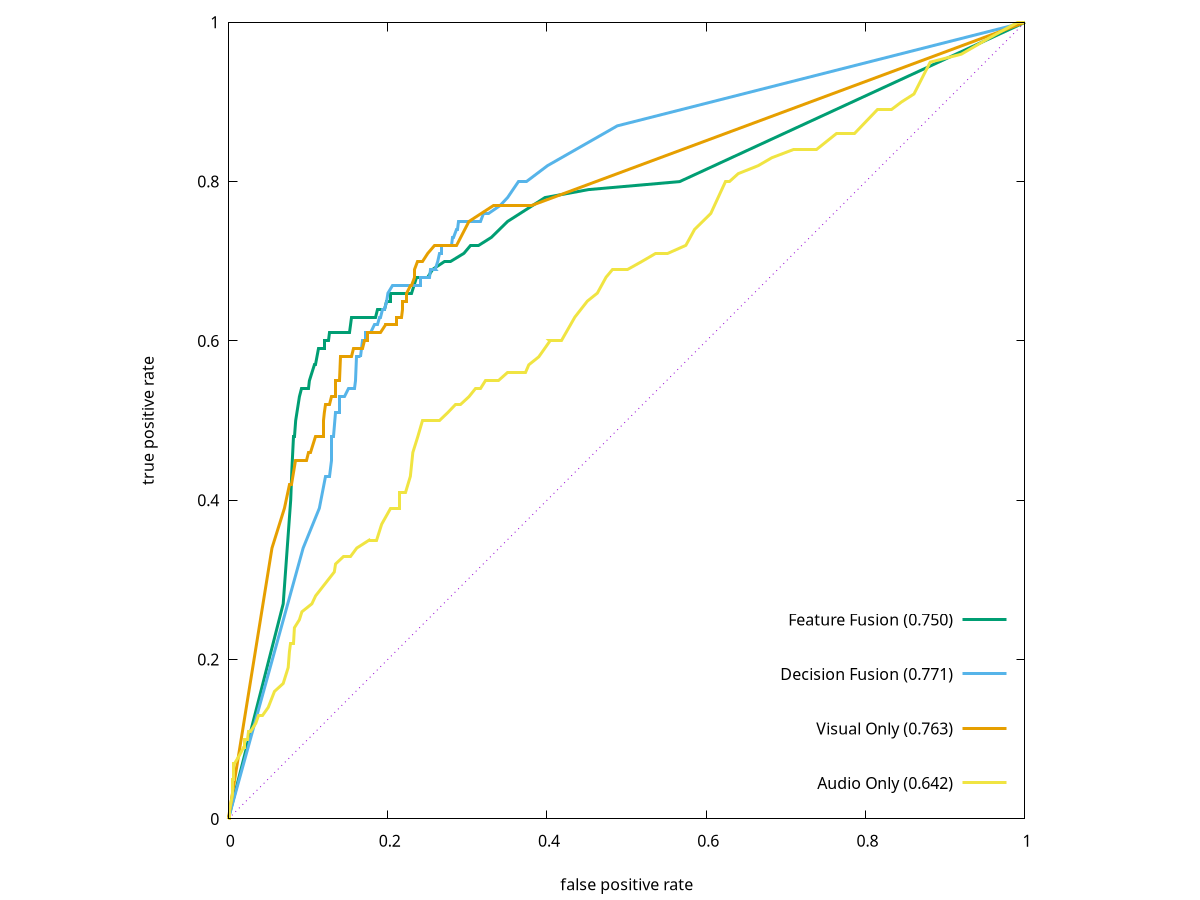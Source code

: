 #genearted by plot_roc.sh
set term tikz size 10,10
#set title 'mug'
set key right bottom spacing 2.5
set xlabel 'false positive rate' offset 0,-.5
set ylabel 'true positive rate' offset -2,0
set size square
plot x dt 3 notitle, '-' w l lw 3 title 'Feature Fusion (0.750)', '-' w l lw 3 title 'Decision Fusion (0.771)', '-' w l lw 3 title 'Visual Only (0.763)', '-' w l lw 3 title 'Audio Only (0.642)'
1.00000 1.00000
0.56651 0.80000
0.45227 0.79000
0.39750 0.78000
0.35055 0.75000
0.33020 0.73000
0.31455 0.72000
0.30360 0.72000
0.29577 0.71000
0.27856 0.70000
0.27074 0.70000
0.25665 0.69000
0.25039 0.68000
0.24257 0.68000
0.23631 0.68000
0.23318 0.67000
0.23005 0.66000
0.21909 0.66000
0.21596 0.66000
0.21127 0.66000
0.20344 0.66000
0.20344 0.65000
0.19875 0.65000
0.19562 0.64000
0.19249 0.64000
0.18779 0.64000
0.18466 0.63000
0.18310 0.63000
0.18310 0.63000
0.18153 0.63000
0.17997 0.63000
0.17684 0.63000
0.17214 0.63000
0.17058 0.63000
0.16901 0.63000
0.16588 0.63000
0.16275 0.63000
0.15962 0.63000
0.15649 0.63000
0.15493 0.63000
0.15336 0.62000
0.15180 0.61000
0.15023 0.61000
0.14710 0.61000
0.14554 0.61000
0.14397 0.61000
0.14241 0.61000
0.14085 0.61000
0.13772 0.61000
0.13772 0.61000
0.13615 0.61000
0.13459 0.61000
0.13146 0.61000
0.12833 0.61000
0.12833 0.61000
0.12676 0.61000
0.12520 0.60000
0.12050 0.60000
0.12050 0.59000
0.11894 0.59000
0.11581 0.59000
0.11424 0.59000
0.11268 0.59000
0.10955 0.57000
0.10798 0.57000
0.10485 0.56000
0.10172 0.55000
0.10016 0.54000
0.09390 0.54000
0.09233 0.54000
0.08920 0.53000
0.08764 0.52000
0.08607 0.51000
0.08451 0.50000
0.08294 0.48000
0.08138 0.48000
0.07981 0.44000
0.07825 0.40000
0.06886 0.27000
0.00000 0.00000
e
1.00000 1.00000
0.48826 0.87000
0.40063 0.82000
0.37402 0.80000
0.36463 0.80000
0.35055 0.78000
0.34116 0.77000
0.32707 0.76000
0.32081 0.76000
0.31612 0.75000
0.30829 0.75000
0.30516 0.75000
0.29890 0.75000
0.29734 0.75000
0.29577 0.75000
0.28951 0.75000
0.28795 0.74000
0.28638 0.74000
0.28326 0.73000
0.28169 0.73000
0.28013 0.72000
0.27543 0.72000
0.27230 0.72000
0.27074 0.72000
0.26917 0.72000
0.26761 0.72000
0.26761 0.71000
0.26448 0.71000
0.26291 0.70000
0.25978 0.69000
0.25978 0.69000
0.25352 0.69000
0.25196 0.68000
0.24726 0.68000
0.24413 0.68000
0.24257 0.68000
0.24257 0.68000
0.24100 0.68000
0.24100 0.67000
0.23944 0.67000
0.23631 0.67000
0.23474 0.67000
0.23005 0.67000
0.22692 0.67000
0.22379 0.67000
0.22222 0.67000
0.21909 0.67000
0.21753 0.67000
0.21440 0.67000
0.21127 0.67000
0.20970 0.67000
0.20657 0.67000
0.20031 0.66000
0.19875 0.65000
0.19875 0.65000
0.19562 0.64000
0.19405 0.64000
0.19092 0.63000
0.18936 0.63000
0.18779 0.62000
0.18466 0.62000
0.18310 0.62000
0.17840 0.61000
0.17840 0.61000
0.17684 0.61000
0.17527 0.61000
0.17214 0.61000
0.17214 0.60000
0.17058 0.60000
0.16901 0.60000
0.16588 0.58000
0.16588 0.58000
0.16432 0.58000
0.16119 0.58000
0.15962 0.55000
0.15806 0.54000
0.15180 0.54000
0.15023 0.54000
0.14554 0.53000
0.13928 0.53000
0.13928 0.51000
0.13459 0.51000
0.13146 0.48000
0.12989 0.48000
0.12989 0.47000
0.12989 0.45000
0.12676 0.43000
0.12207 0.43000
0.11424 0.39000
0.09390 0.34000
0.00000 0.00000
e
1.00000 1.00000
0.38028 0.77000
0.33333 0.77000
0.30203 0.75000
0.28638 0.72000
0.26604 0.72000
0.26135 0.72000
0.25822 0.72000
0.25039 0.71000
0.24413 0.70000
0.23787 0.70000
0.23318 0.69000
0.23318 0.68000
0.23005 0.67000
0.22848 0.67000
0.22379 0.66000
0.22379 0.65000
0.21909 0.65000
0.21909 0.64000
0.21753 0.63000
0.21127 0.63000
0.21127 0.62000
0.20970 0.62000
0.20657 0.62000
0.20501 0.62000
0.20188 0.62000
0.20031 0.62000
0.19718 0.62000
0.19718 0.62000
0.19092 0.61000
0.18936 0.61000
0.18623 0.61000
0.18466 0.61000
0.18310 0.61000
0.17997 0.61000
0.17527 0.61000
0.17527 0.60000
0.17058 0.60000
0.16901 0.59000
0.16432 0.59000
0.16119 0.59000
0.15962 0.59000
0.15806 0.59000
0.15649 0.59000
0.15493 0.58000
0.14867 0.58000
0.14710 0.58000
0.14554 0.58000
0.14397 0.58000
0.14397 0.58000
0.14085 0.58000
0.13928 0.55000
0.13772 0.55000
0.13615 0.55000
0.13459 0.55000
0.13459 0.54000
0.13459 0.53000
0.13459 0.53000
0.13146 0.53000
0.12989 0.53000
0.12676 0.52000
0.12520 0.52000
0.12207 0.52000
0.12050 0.51000
0.11894 0.50000
0.11894 0.48000
0.11737 0.48000
0.11581 0.48000
0.11424 0.48000
0.11111 0.48000
0.10955 0.48000
0.10329 0.46000
0.10016 0.46000
0.09859 0.45000
0.09546 0.45000
0.09390 0.45000
0.09233 0.45000
0.08920 0.45000
0.08451 0.45000
0.07981 0.42000
0.07668 0.42000
0.07042 0.39000
0.05477 0.34000
0.00000 0.00000
e
1.00000 1.00000
0.99061 1.00000
0.95462 0.98000
0.92019 0.96000
0.88106 0.95000
0.86072 0.91000
0.84507 0.90000
0.83255 0.89000
0.81534 0.89000
0.78560 0.86000
0.76369 0.86000
0.73865 0.84000
0.70892 0.84000
0.68232 0.83000
0.66510 0.82000
0.64006 0.81000
0.62911 0.80000
0.62441 0.80000
0.60563 0.76000
0.58529 0.74000
0.57433 0.72000
0.55086 0.71000
0.53678 0.71000
0.51956 0.70000
0.50078 0.69000
0.48200 0.69000
0.47418 0.68000
0.46322 0.66000
0.45070 0.65000
0.43505 0.63000
0.41784 0.60000
0.40376 0.60000
0.40376 0.60000
0.38967 0.58000
0.37715 0.57000
0.37246 0.56000
0.36463 0.56000
0.35368 0.56000
0.35055 0.56000
0.33959 0.55000
0.33646 0.55000
0.32238 0.55000
0.31612 0.54000
0.30986 0.54000
0.30203 0.53000
0.29108 0.52000
0.28482 0.52000
0.27543 0.51000
0.26448 0.50000
0.25665 0.50000
0.24413 0.50000
0.23787 0.48000
0.23161 0.46000
0.22848 0.43000
0.22222 0.41000
0.22066 0.41000
0.21440 0.41000
0.21440 0.39000
0.21283 0.39000
0.20344 0.39000
0.19249 0.37000
0.18623 0.35000
0.17684 0.35000
0.17684 0.35000
0.16119 0.34000
0.15336 0.33000
0.14867 0.33000
0.14397 0.33000
0.13459 0.32000
0.13302 0.31000
0.11737 0.29000
0.10955 0.28000
0.10485 0.27000
0.09233 0.26000
0.09233 0.26000
0.08920 0.25000
0.08294 0.24000
0.08138 0.22000
0.07825 0.22000
0.07668 0.21000
0.07512 0.19000
0.06886 0.17000
0.05790 0.16000
0.05008 0.14000
0.04225 0.13000
0.03756 0.13000
0.03443 0.12000
0.02817 0.11000
0.02504 0.11000
0.02347 0.10000
0.02034 0.10000
0.02034 0.09000
0.01878 0.09000
0.01408 0.08000
0.00782 0.07000
0.00626 0.07000
0.00626 0.05000
0.00469 0.05000
0.00469 0.04000
0.00469 0.03000
0.00156 0.01000
0.00156 0.00000
0.00000 0.00000
0.00000 0.00000
e
